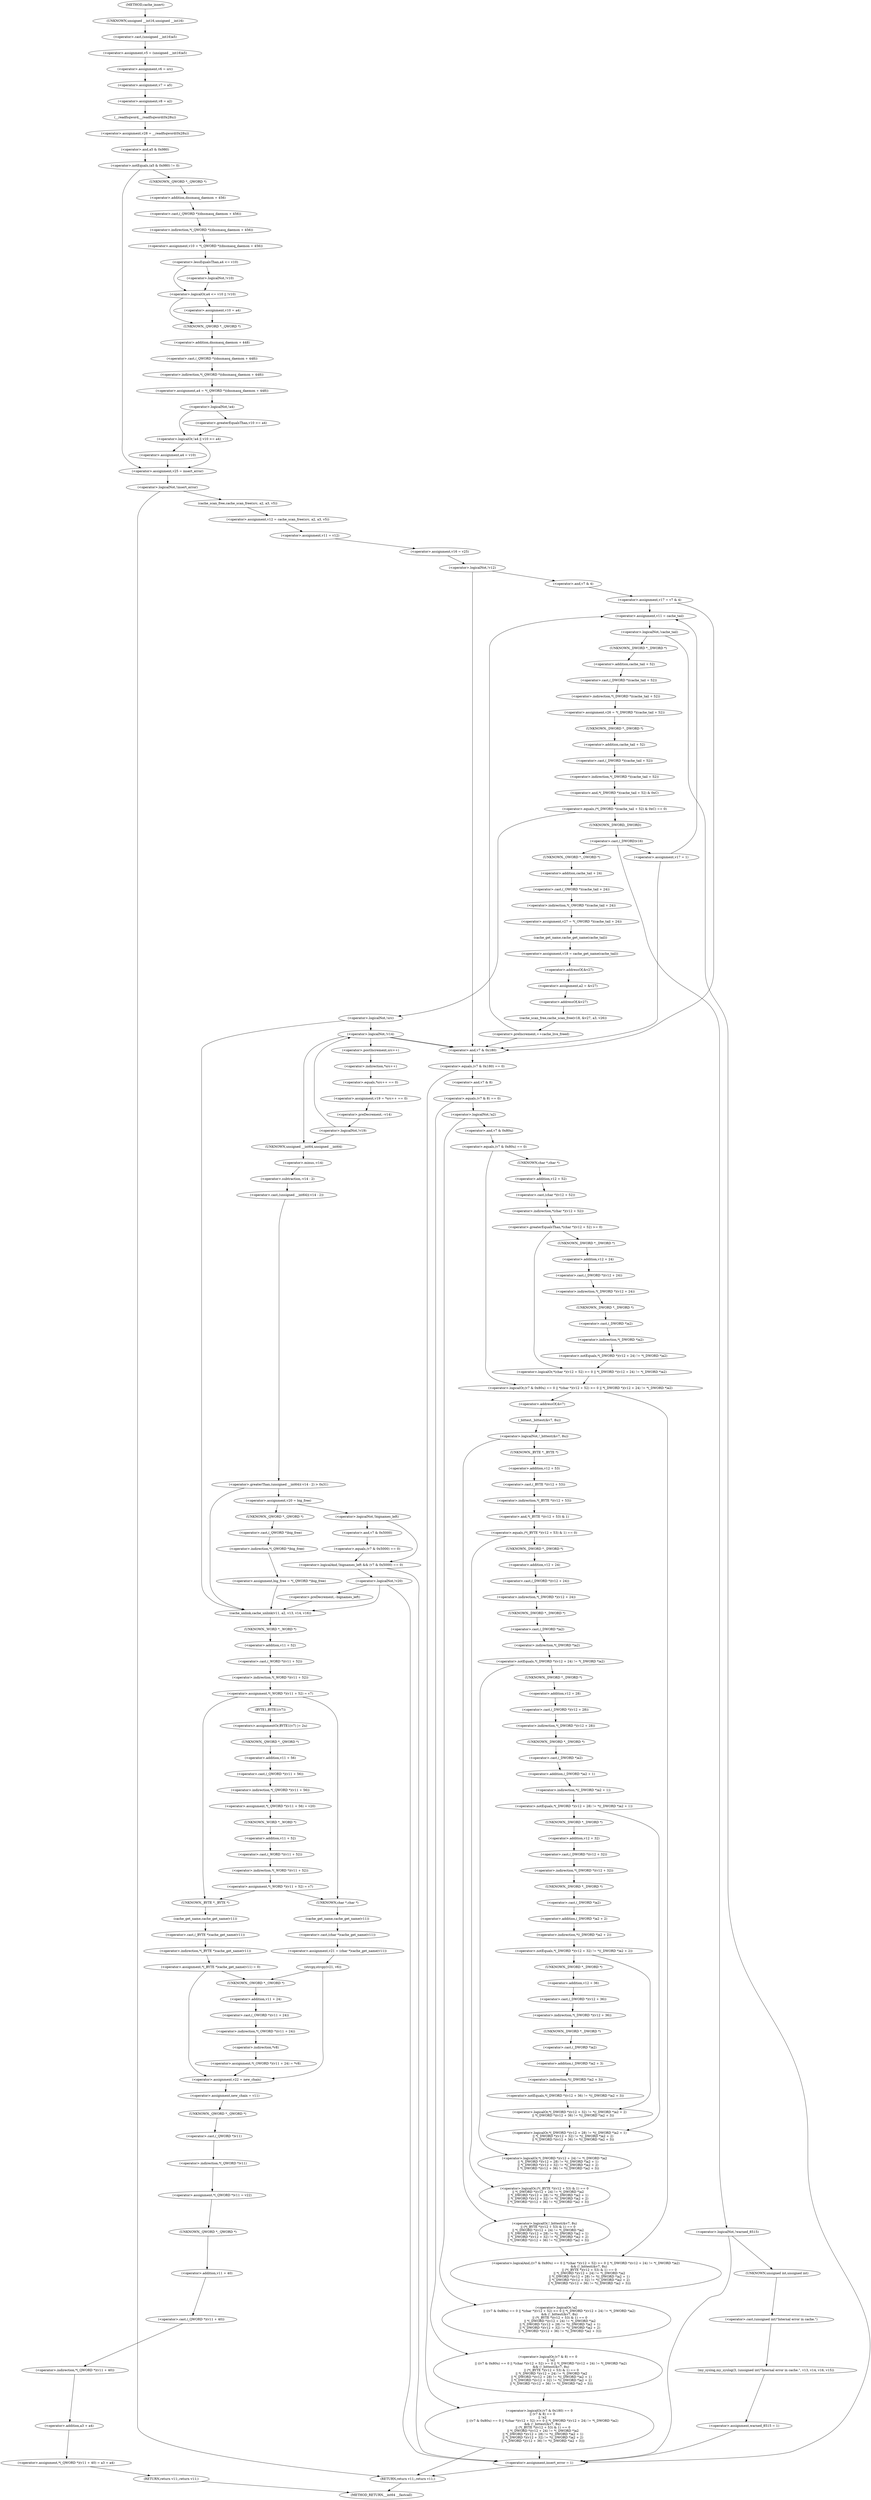 digraph cache_insert {  
"1000150" [label = "(<operator>.assignment,v5 = (unsigned __int16)a5)" ]
"1000152" [label = "(<operator>.cast,(unsigned __int16)a5)" ]
"1000153" [label = "(UNKNOWN,unsigned __int16,unsigned __int16)" ]
"1000155" [label = "(<operator>.assignment,v6 = src)" ]
"1000158" [label = "(<operator>.assignment,v7 = a5)" ]
"1000161" [label = "(<operator>.assignment,v8 = a2)" ]
"1000164" [label = "(<operator>.assignment,v28 = __readfsqword(0x28u))" ]
"1000166" [label = "(__readfsqword,__readfsqword(0x28u))" ]
"1000169" [label = "(<operator>.notEquals,(a5 & 0x980) != 0)" ]
"1000170" [label = "(<operator>.and,a5 & 0x980)" ]
"1000175" [label = "(<operator>.assignment,v10 = *(_QWORD *)(dnsmasq_daemon + 456))" ]
"1000177" [label = "(<operator>.indirection,*(_QWORD *)(dnsmasq_daemon + 456))" ]
"1000178" [label = "(<operator>.cast,(_QWORD *)(dnsmasq_daemon + 456))" ]
"1000179" [label = "(UNKNOWN,_QWORD *,_QWORD *)" ]
"1000180" [label = "(<operator>.addition,dnsmasq_daemon + 456)" ]
"1000184" [label = "(<operator>.logicalOr,a4 <= v10 || !v10)" ]
"1000185" [label = "(<operator>.lessEqualsThan,a4 <= v10)" ]
"1000188" [label = "(<operator>.logicalNot,!v10)" ]
"1000190" [label = "(<operator>.assignment,v10 = a4)" ]
"1000193" [label = "(<operator>.assignment,a4 = *(_QWORD *)(dnsmasq_daemon + 448))" ]
"1000195" [label = "(<operator>.indirection,*(_QWORD *)(dnsmasq_daemon + 448))" ]
"1000196" [label = "(<operator>.cast,(_QWORD *)(dnsmasq_daemon + 448))" ]
"1000197" [label = "(UNKNOWN,_QWORD *,_QWORD *)" ]
"1000198" [label = "(<operator>.addition,dnsmasq_daemon + 448)" ]
"1000202" [label = "(<operator>.logicalOr,!a4 || v10 >= a4)" ]
"1000203" [label = "(<operator>.logicalNot,!a4)" ]
"1000205" [label = "(<operator>.greaterEqualsThan,v10 >= a4)" ]
"1000208" [label = "(<operator>.assignment,a4 = v10)" ]
"1000212" [label = "(<operator>.assignment,v25 = insert_error)" ]
"1000216" [label = "(<operator>.logicalNot,!insert_error)" ]
"1000219" [label = "(<operator>.assignment,v12 = cache_scan_free(src, a2, a3, v5))" ]
"1000221" [label = "(cache_scan_free,cache_scan_free(src, a2, a3, v5))" ]
"1000226" [label = "(<operator>.assignment,v11 = v12)" ]
"1000229" [label = "(<operator>.assignment,v16 = v25)" ]
"1000233" [label = "(<operator>.logicalNot,!v12)" ]
"1000236" [label = "(<operator>.assignment,v17 = v7 & 4)" ]
"1000238" [label = "(<operator>.and,v7 & 4)" ]
"1000244" [label = "(<operator>.assignment,v11 = cache_tail)" ]
"1000248" [label = "(<operator>.logicalNot,!cache_tail)" ]
"1000251" [label = "(<operator>.assignment,v26 = *(_DWORD *)(cache_tail + 52))" ]
"1000253" [label = "(<operator>.indirection,*(_DWORD *)(cache_tail + 52))" ]
"1000254" [label = "(<operator>.cast,(_DWORD *)(cache_tail + 52))" ]
"1000255" [label = "(UNKNOWN,_DWORD *,_DWORD *)" ]
"1000256" [label = "(<operator>.addition,cache_tail + 52)" ]
"1000260" [label = "(<operator>.equals,(*(_DWORD *)(cache_tail + 52) & 0xC) == 0)" ]
"1000261" [label = "(<operator>.and,*(_DWORD *)(cache_tail + 52) & 0xC)" ]
"1000262" [label = "(<operator>.indirection,*(_DWORD *)(cache_tail + 52))" ]
"1000263" [label = "(<operator>.cast,(_DWORD *)(cache_tail + 52))" ]
"1000264" [label = "(UNKNOWN,_DWORD *,_DWORD *)" ]
"1000265" [label = "(<operator>.addition,cache_tail + 52)" ]
"1000272" [label = "(<operator>.logicalNot,!src)" ]
"1000279" [label = "(<operator>.logicalNot,!v14)" ]
"1000282" [label = "(<operator>.assignment,v19 = *src++ == 0)" ]
"1000284" [label = "(<operator>.equals,*src++ == 0)" ]
"1000285" [label = "(<operator>.indirection,*src++)" ]
"1000286" [label = "(<operator>.postIncrement,src++)" ]
"1000289" [label = "(<operator>.preDecrement,--v14)" ]
"1000291" [label = "(<operator>.logicalNot,!v19)" ]
"1000294" [label = "(<operator>.greaterThan,(unsigned __int64)(-v14 - 2) > 0x31)" ]
"1000295" [label = "(<operator>.cast,(unsigned __int64)(-v14 - 2))" ]
"1000296" [label = "(UNKNOWN,unsigned __int64,unsigned __int64)" ]
"1000297" [label = "(<operator>.subtraction,-v14 - 2)" ]
"1000298" [label = "(<operator>.minus,-v14)" ]
"1000303" [label = "(<operator>.assignment,v20 = big_free)" ]
"1000309" [label = "(<operator>.assignment,big_free = *(_QWORD *)big_free)" ]
"1000311" [label = "(<operator>.indirection,*(_QWORD *)big_free)" ]
"1000312" [label = "(<operator>.cast,(_QWORD *)big_free)" ]
"1000313" [label = "(UNKNOWN,_QWORD *,_QWORD *)" ]
"1000318" [label = "(<operator>.logicalAnd,!bignames_left && (v7 & 0x5000) == 0)" ]
"1000319" [label = "(<operator>.logicalNot,!bignames_left)" ]
"1000321" [label = "(<operator>.equals,(v7 & 0x5000) == 0)" ]
"1000322" [label = "(<operator>.and,v7 & 0x5000)" ]
"1000328" [label = "(<operator>.logicalNot,!v20)" ]
"1000333" [label = "(<operator>.preDecrement,--bignames_left)" ]
"1000339" [label = "(cache_unlink,cache_unlink(v11, a2, v13, v14, v16))" ]
"1000345" [label = "(<operator>.assignment,*(_WORD *)(v11 + 52) = v7)" ]
"1000346" [label = "(<operator>.indirection,*(_WORD *)(v11 + 52))" ]
"1000347" [label = "(<operator>.cast,(_WORD *)(v11 + 52))" ]
"1000348" [label = "(UNKNOWN,_WORD *,_WORD *)" ]
"1000349" [label = "(<operator>.addition,v11 + 52)" ]
"1000356" [label = "(<operators>.assignmentOr,BYTE1(v7) |= 2u)" ]
"1000357" [label = "(BYTE1,BYTE1(v7))" ]
"1000360" [label = "(<operator>.assignment,*(_QWORD *)(v11 + 56) = v20)" ]
"1000361" [label = "(<operator>.indirection,*(_QWORD *)(v11 + 56))" ]
"1000362" [label = "(<operator>.cast,(_QWORD *)(v11 + 56))" ]
"1000363" [label = "(UNKNOWN,_QWORD *,_QWORD *)" ]
"1000364" [label = "(<operator>.addition,v11 + 56)" ]
"1000368" [label = "(<operator>.assignment,*(_WORD *)(v11 + 52) = v7)" ]
"1000369" [label = "(<operator>.indirection,*(_WORD *)(v11 + 52))" ]
"1000370" [label = "(<operator>.cast,(_WORD *)(v11 + 52))" ]
"1000371" [label = "(UNKNOWN,_WORD *,_WORD *)" ]
"1000372" [label = "(<operator>.addition,v11 + 52)" ]
"1000379" [label = "(<operator>.assignment,v21 = (char *)cache_get_name(v11))" ]
"1000381" [label = "(<operator>.cast,(char *)cache_get_name(v11))" ]
"1000382" [label = "(UNKNOWN,char *,char *)" ]
"1000383" [label = "(cache_get_name,cache_get_name(v11))" ]
"1000385" [label = "(strcpy,strcpy(v21, v6))" ]
"1000390" [label = "(<operator>.assignment,*(_BYTE *)cache_get_name(v11) = 0)" ]
"1000391" [label = "(<operator>.indirection,*(_BYTE *)cache_get_name(v11))" ]
"1000392" [label = "(<operator>.cast,(_BYTE *)cache_get_name(v11))" ]
"1000393" [label = "(UNKNOWN,_BYTE *,_BYTE *)" ]
"1000394" [label = "(cache_get_name,cache_get_name(v11))" ]
"1000399" [label = "(<operator>.assignment,*(_OWORD *)(v11 + 24) = *v8)" ]
"1000400" [label = "(<operator>.indirection,*(_OWORD *)(v11 + 24))" ]
"1000401" [label = "(<operator>.cast,(_OWORD *)(v11 + 24))" ]
"1000402" [label = "(UNKNOWN,_OWORD *,_OWORD *)" ]
"1000403" [label = "(<operator>.addition,v11 + 24)" ]
"1000406" [label = "(<operator>.indirection,*v8)" ]
"1000408" [label = "(<operator>.assignment,v22 = new_chain)" ]
"1000411" [label = "(<operator>.assignment,new_chain = v11)" ]
"1000414" [label = "(<operator>.assignment,*(_QWORD *)v11 = v22)" ]
"1000415" [label = "(<operator>.indirection,*(_QWORD *)v11)" ]
"1000416" [label = "(<operator>.cast,(_QWORD *)v11)" ]
"1000417" [label = "(UNKNOWN,_QWORD *,_QWORD *)" ]
"1000420" [label = "(<operator>.assignment,*(_QWORD *)(v11 + 40) = a3 + a4)" ]
"1000421" [label = "(<operator>.indirection,*(_QWORD *)(v11 + 40))" ]
"1000422" [label = "(<operator>.cast,(_QWORD *)(v11 + 40))" ]
"1000423" [label = "(UNKNOWN,_QWORD *,_QWORD *)" ]
"1000424" [label = "(<operator>.addition,v11 + 40)" ]
"1000427" [label = "(<operator>.addition,a3 + a4)" ]
"1000430" [label = "(RETURN,return v11;,return v11;)" ]
"1000433" [label = "(<operator>.cast,(_DWORD)v16)" ]
"1000434" [label = "(UNKNOWN,_DWORD,_DWORD)" ]
"1000438" [label = "(<operator>.logicalNot,!warned_8515)" ]
"1000441" [label = "(my_syslog,my_syslog(3, (unsigned int)\"Internal error in cache.\", v13, v14, v16, v15))" ]
"1000443" [label = "(<operator>.cast,(unsigned int)\"Internal error in cache.\")" ]
"1000444" [label = "(UNKNOWN,unsigned int,unsigned int)" ]
"1000450" [label = "(<operator>.assignment,warned_8515 = 1)" ]
"1000457" [label = "(<operator>.assignment,v27 = *(_OWORD *)(cache_tail + 24))" ]
"1000459" [label = "(<operator>.indirection,*(_OWORD *)(cache_tail + 24))" ]
"1000460" [label = "(<operator>.cast,(_OWORD *)(cache_tail + 24))" ]
"1000461" [label = "(UNKNOWN,_OWORD *,_OWORD *)" ]
"1000462" [label = "(<operator>.addition,cache_tail + 24)" ]
"1000465" [label = "(<operator>.assignment,v18 = cache_get_name(cache_tail))" ]
"1000467" [label = "(cache_get_name,cache_get_name(cache_tail))" ]
"1000469" [label = "(<operator>.assignment,a2 = &v27)" ]
"1000471" [label = "(<operator>.addressOf,&v27)" ]
"1000473" [label = "(cache_scan_free,cache_scan_free(v18, &v27, a3, v26))" ]
"1000475" [label = "(<operator>.addressOf,&v27)" ]
"1000479" [label = "(<operator>.preIncrement,++cache_live_freed)" ]
"1000486" [label = "(<operator>.assignment,v17 = 1)" ]
"1000490" [label = "(<operator>.logicalOr,(v7 & 0x180) == 0\n      || (v7 & 8) == 0\n      || !a2\n      || ((v7 & 0x80u) == 0 || *(char *)(v12 + 52) >= 0 || *(_DWORD *)(v12 + 24) != *(_DWORD *)a2)\n      && (!_bittest(&v7, 8u)\n       || (*(_BYTE *)(v12 + 53) & 1) == 0\n       || *(_DWORD *)(v12 + 24) != *(_DWORD *)a2\n       || *(_DWORD *)(v12 + 28) != *((_DWORD *)a2 + 1)\n       || *(_DWORD *)(v12 + 32) != *((_DWORD *)a2 + 2)\n       || *(_DWORD *)(v12 + 36) != *((_DWORD *)a2 + 3)))" ]
"1000491" [label = "(<operator>.equals,(v7 & 0x180) == 0)" ]
"1000492" [label = "(<operator>.and,v7 & 0x180)" ]
"1000496" [label = "(<operator>.logicalOr,(v7 & 8) == 0\n      || !a2\n      || ((v7 & 0x80u) == 0 || *(char *)(v12 + 52) >= 0 || *(_DWORD *)(v12 + 24) != *(_DWORD *)a2)\n      && (!_bittest(&v7, 8u)\n       || (*(_BYTE *)(v12 + 53) & 1) == 0\n       || *(_DWORD *)(v12 + 24) != *(_DWORD *)a2\n       || *(_DWORD *)(v12 + 28) != *((_DWORD *)a2 + 1)\n       || *(_DWORD *)(v12 + 32) != *((_DWORD *)a2 + 2)\n       || *(_DWORD *)(v12 + 36) != *((_DWORD *)a2 + 3)))" ]
"1000497" [label = "(<operator>.equals,(v7 & 8) == 0)" ]
"1000498" [label = "(<operator>.and,v7 & 8)" ]
"1000502" [label = "(<operator>.logicalOr,!a2\n      || ((v7 & 0x80u) == 0 || *(char *)(v12 + 52) >= 0 || *(_DWORD *)(v12 + 24) != *(_DWORD *)a2)\n      && (!_bittest(&v7, 8u)\n       || (*(_BYTE *)(v12 + 53) & 1) == 0\n       || *(_DWORD *)(v12 + 24) != *(_DWORD *)a2\n       || *(_DWORD *)(v12 + 28) != *((_DWORD *)a2 + 1)\n       || *(_DWORD *)(v12 + 32) != *((_DWORD *)a2 + 2)\n       || *(_DWORD *)(v12 + 36) != *((_DWORD *)a2 + 3)))" ]
"1000503" [label = "(<operator>.logicalNot,!a2)" ]
"1000505" [label = "(<operator>.logicalAnd,((v7 & 0x80u) == 0 || *(char *)(v12 + 52) >= 0 || *(_DWORD *)(v12 + 24) != *(_DWORD *)a2)\n      && (!_bittest(&v7, 8u)\n       || (*(_BYTE *)(v12 + 53) & 1) == 0\n       || *(_DWORD *)(v12 + 24) != *(_DWORD *)a2\n       || *(_DWORD *)(v12 + 28) != *((_DWORD *)a2 + 1)\n       || *(_DWORD *)(v12 + 32) != *((_DWORD *)a2 + 2)\n       || *(_DWORD *)(v12 + 36) != *((_DWORD *)a2 + 3)))" ]
"1000506" [label = "(<operator>.logicalOr,(v7 & 0x80u) == 0 || *(char *)(v12 + 52) >= 0 || *(_DWORD *)(v12 + 24) != *(_DWORD *)a2)" ]
"1000507" [label = "(<operator>.equals,(v7 & 0x80u) == 0)" ]
"1000508" [label = "(<operator>.and,v7 & 0x80u)" ]
"1000512" [label = "(<operator>.logicalOr,*(char *)(v12 + 52) >= 0 || *(_DWORD *)(v12 + 24) != *(_DWORD *)a2)" ]
"1000513" [label = "(<operator>.greaterEqualsThan,*(char *)(v12 + 52) >= 0)" ]
"1000514" [label = "(<operator>.indirection,*(char *)(v12 + 52))" ]
"1000515" [label = "(<operator>.cast,(char *)(v12 + 52))" ]
"1000516" [label = "(UNKNOWN,char *,char *)" ]
"1000517" [label = "(<operator>.addition,v12 + 52)" ]
"1000521" [label = "(<operator>.notEquals,*(_DWORD *)(v12 + 24) != *(_DWORD *)a2)" ]
"1000522" [label = "(<operator>.indirection,*(_DWORD *)(v12 + 24))" ]
"1000523" [label = "(<operator>.cast,(_DWORD *)(v12 + 24))" ]
"1000524" [label = "(UNKNOWN,_DWORD *,_DWORD *)" ]
"1000525" [label = "(<operator>.addition,v12 + 24)" ]
"1000528" [label = "(<operator>.indirection,*(_DWORD *)a2)" ]
"1000529" [label = "(<operator>.cast,(_DWORD *)a2)" ]
"1000530" [label = "(UNKNOWN,_DWORD *,_DWORD *)" ]
"1000532" [label = "(<operator>.logicalOr,!_bittest(&v7, 8u)\n       || (*(_BYTE *)(v12 + 53) & 1) == 0\n       || *(_DWORD *)(v12 + 24) != *(_DWORD *)a2\n       || *(_DWORD *)(v12 + 28) != *((_DWORD *)a2 + 1)\n       || *(_DWORD *)(v12 + 32) != *((_DWORD *)a2 + 2)\n       || *(_DWORD *)(v12 + 36) != *((_DWORD *)a2 + 3))" ]
"1000533" [label = "(<operator>.logicalNot,!_bittest(&v7, 8u))" ]
"1000534" [label = "(_bittest,_bittest(&v7, 8u))" ]
"1000535" [label = "(<operator>.addressOf,&v7)" ]
"1000538" [label = "(<operator>.logicalOr,(*(_BYTE *)(v12 + 53) & 1) == 0\n       || *(_DWORD *)(v12 + 24) != *(_DWORD *)a2\n       || *(_DWORD *)(v12 + 28) != *((_DWORD *)a2 + 1)\n       || *(_DWORD *)(v12 + 32) != *((_DWORD *)a2 + 2)\n       || *(_DWORD *)(v12 + 36) != *((_DWORD *)a2 + 3))" ]
"1000539" [label = "(<operator>.equals,(*(_BYTE *)(v12 + 53) & 1) == 0)" ]
"1000540" [label = "(<operator>.and,*(_BYTE *)(v12 + 53) & 1)" ]
"1000541" [label = "(<operator>.indirection,*(_BYTE *)(v12 + 53))" ]
"1000542" [label = "(<operator>.cast,(_BYTE *)(v12 + 53))" ]
"1000543" [label = "(UNKNOWN,_BYTE *,_BYTE *)" ]
"1000544" [label = "(<operator>.addition,v12 + 53)" ]
"1000549" [label = "(<operator>.logicalOr,*(_DWORD *)(v12 + 24) != *(_DWORD *)a2\n       || *(_DWORD *)(v12 + 28) != *((_DWORD *)a2 + 1)\n       || *(_DWORD *)(v12 + 32) != *((_DWORD *)a2 + 2)\n       || *(_DWORD *)(v12 + 36) != *((_DWORD *)a2 + 3))" ]
"1000550" [label = "(<operator>.notEquals,*(_DWORD *)(v12 + 24) != *(_DWORD *)a2)" ]
"1000551" [label = "(<operator>.indirection,*(_DWORD *)(v12 + 24))" ]
"1000552" [label = "(<operator>.cast,(_DWORD *)(v12 + 24))" ]
"1000553" [label = "(UNKNOWN,_DWORD *,_DWORD *)" ]
"1000554" [label = "(<operator>.addition,v12 + 24)" ]
"1000557" [label = "(<operator>.indirection,*(_DWORD *)a2)" ]
"1000558" [label = "(<operator>.cast,(_DWORD *)a2)" ]
"1000559" [label = "(UNKNOWN,_DWORD *,_DWORD *)" ]
"1000561" [label = "(<operator>.logicalOr,*(_DWORD *)(v12 + 28) != *((_DWORD *)a2 + 1)\n       || *(_DWORD *)(v12 + 32) != *((_DWORD *)a2 + 2)\n       || *(_DWORD *)(v12 + 36) != *((_DWORD *)a2 + 3))" ]
"1000562" [label = "(<operator>.notEquals,*(_DWORD *)(v12 + 28) != *((_DWORD *)a2 + 1))" ]
"1000563" [label = "(<operator>.indirection,*(_DWORD *)(v12 + 28))" ]
"1000564" [label = "(<operator>.cast,(_DWORD *)(v12 + 28))" ]
"1000565" [label = "(UNKNOWN,_DWORD *,_DWORD *)" ]
"1000566" [label = "(<operator>.addition,v12 + 28)" ]
"1000569" [label = "(<operator>.indirection,*((_DWORD *)a2 + 1))" ]
"1000570" [label = "(<operator>.addition,(_DWORD *)a2 + 1)" ]
"1000571" [label = "(<operator>.cast,(_DWORD *)a2)" ]
"1000572" [label = "(UNKNOWN,_DWORD *,_DWORD *)" ]
"1000575" [label = "(<operator>.logicalOr,*(_DWORD *)(v12 + 32) != *((_DWORD *)a2 + 2)\n       || *(_DWORD *)(v12 + 36) != *((_DWORD *)a2 + 3))" ]
"1000576" [label = "(<operator>.notEquals,*(_DWORD *)(v12 + 32) != *((_DWORD *)a2 + 2))" ]
"1000577" [label = "(<operator>.indirection,*(_DWORD *)(v12 + 32))" ]
"1000578" [label = "(<operator>.cast,(_DWORD *)(v12 + 32))" ]
"1000579" [label = "(UNKNOWN,_DWORD *,_DWORD *)" ]
"1000580" [label = "(<operator>.addition,v12 + 32)" ]
"1000583" [label = "(<operator>.indirection,*((_DWORD *)a2 + 2))" ]
"1000584" [label = "(<operator>.addition,(_DWORD *)a2 + 2)" ]
"1000585" [label = "(<operator>.cast,(_DWORD *)a2)" ]
"1000586" [label = "(UNKNOWN,_DWORD *,_DWORD *)" ]
"1000589" [label = "(<operator>.notEquals,*(_DWORD *)(v12 + 36) != *((_DWORD *)a2 + 3))" ]
"1000590" [label = "(<operator>.indirection,*(_DWORD *)(v12 + 36))" ]
"1000591" [label = "(<operator>.cast,(_DWORD *)(v12 + 36))" ]
"1000592" [label = "(UNKNOWN,_DWORD *,_DWORD *)" ]
"1000593" [label = "(<operator>.addition,v12 + 36)" ]
"1000596" [label = "(<operator>.indirection,*((_DWORD *)a2 + 3))" ]
"1000597" [label = "(<operator>.addition,(_DWORD *)a2 + 3)" ]
"1000598" [label = "(<operator>.cast,(_DWORD *)a2)" ]
"1000599" [label = "(UNKNOWN,_DWORD *,_DWORD *)" ]
"1000604" [label = "(<operator>.assignment,insert_error = 1)" ]
"1000608" [label = "(RETURN,return v11;,return v11;)" ]
"1000122" [label = "(METHOD,cache_insert)" ]
"1000610" [label = "(METHOD_RETURN,__int64 __fastcall)" ]
  "1000150" -> "1000155" 
  "1000152" -> "1000150" 
  "1000153" -> "1000152" 
  "1000155" -> "1000158" 
  "1000158" -> "1000161" 
  "1000161" -> "1000166" 
  "1000164" -> "1000170" 
  "1000166" -> "1000164" 
  "1000169" -> "1000179" 
  "1000169" -> "1000212" 
  "1000170" -> "1000169" 
  "1000175" -> "1000185" 
  "1000177" -> "1000175" 
  "1000178" -> "1000177" 
  "1000179" -> "1000180" 
  "1000180" -> "1000178" 
  "1000184" -> "1000190" 
  "1000184" -> "1000197" 
  "1000185" -> "1000184" 
  "1000185" -> "1000188" 
  "1000188" -> "1000184" 
  "1000190" -> "1000197" 
  "1000193" -> "1000203" 
  "1000195" -> "1000193" 
  "1000196" -> "1000195" 
  "1000197" -> "1000198" 
  "1000198" -> "1000196" 
  "1000202" -> "1000208" 
  "1000202" -> "1000212" 
  "1000203" -> "1000202" 
  "1000203" -> "1000205" 
  "1000205" -> "1000202" 
  "1000208" -> "1000212" 
  "1000212" -> "1000216" 
  "1000216" -> "1000221" 
  "1000216" -> "1000608" 
  "1000219" -> "1000226" 
  "1000221" -> "1000219" 
  "1000226" -> "1000229" 
  "1000229" -> "1000233" 
  "1000233" -> "1000238" 
  "1000233" -> "1000492" 
  "1000236" -> "1000244" 
  "1000236" -> "1000492" 
  "1000238" -> "1000236" 
  "1000244" -> "1000248" 
  "1000248" -> "1000604" 
  "1000248" -> "1000255" 
  "1000251" -> "1000264" 
  "1000253" -> "1000251" 
  "1000254" -> "1000253" 
  "1000255" -> "1000256" 
  "1000256" -> "1000254" 
  "1000260" -> "1000434" 
  "1000260" -> "1000272" 
  "1000261" -> "1000260" 
  "1000262" -> "1000261" 
  "1000263" -> "1000262" 
  "1000264" -> "1000265" 
  "1000265" -> "1000263" 
  "1000272" -> "1000339" 
  "1000272" -> "1000279" 
  "1000279" -> "1000296" 
  "1000279" -> "1000492" 
  "1000279" -> "1000492" 
  "1000279" -> "1000286" 
  "1000282" -> "1000289" 
  "1000284" -> "1000282" 
  "1000285" -> "1000284" 
  "1000286" -> "1000285" 
  "1000289" -> "1000291" 
  "1000291" -> "1000296" 
  "1000291" -> "1000279" 
  "1000294" -> "1000303" 
  "1000294" -> "1000339" 
  "1000295" -> "1000294" 
  "1000296" -> "1000298" 
  "1000297" -> "1000295" 
  "1000298" -> "1000297" 
  "1000303" -> "1000313" 
  "1000303" -> "1000319" 
  "1000309" -> "1000339" 
  "1000311" -> "1000309" 
  "1000312" -> "1000311" 
  "1000313" -> "1000312" 
  "1000318" -> "1000604" 
  "1000318" -> "1000328" 
  "1000319" -> "1000318" 
  "1000319" -> "1000322" 
  "1000321" -> "1000318" 
  "1000322" -> "1000321" 
  "1000328" -> "1000604" 
  "1000328" -> "1000333" 
  "1000328" -> "1000339" 
  "1000333" -> "1000339" 
  "1000339" -> "1000348" 
  "1000345" -> "1000357" 
  "1000345" -> "1000393" 
  "1000345" -> "1000382" 
  "1000346" -> "1000345" 
  "1000347" -> "1000346" 
  "1000348" -> "1000349" 
  "1000349" -> "1000347" 
  "1000356" -> "1000363" 
  "1000357" -> "1000356" 
  "1000360" -> "1000371" 
  "1000361" -> "1000360" 
  "1000362" -> "1000361" 
  "1000363" -> "1000364" 
  "1000364" -> "1000362" 
  "1000368" -> "1000393" 
  "1000368" -> "1000382" 
  "1000369" -> "1000368" 
  "1000370" -> "1000369" 
  "1000371" -> "1000372" 
  "1000372" -> "1000370" 
  "1000379" -> "1000385" 
  "1000381" -> "1000379" 
  "1000382" -> "1000383" 
  "1000383" -> "1000381" 
  "1000385" -> "1000402" 
  "1000385" -> "1000408" 
  "1000390" -> "1000402" 
  "1000390" -> "1000408" 
  "1000391" -> "1000390" 
  "1000392" -> "1000391" 
  "1000393" -> "1000394" 
  "1000394" -> "1000392" 
  "1000399" -> "1000408" 
  "1000400" -> "1000406" 
  "1000401" -> "1000400" 
  "1000402" -> "1000403" 
  "1000403" -> "1000401" 
  "1000406" -> "1000399" 
  "1000408" -> "1000411" 
  "1000411" -> "1000417" 
  "1000414" -> "1000423" 
  "1000415" -> "1000414" 
  "1000416" -> "1000415" 
  "1000417" -> "1000416" 
  "1000420" -> "1000430" 
  "1000421" -> "1000427" 
  "1000422" -> "1000421" 
  "1000423" -> "1000424" 
  "1000424" -> "1000422" 
  "1000427" -> "1000420" 
  "1000430" -> "1000610" 
  "1000433" -> "1000438" 
  "1000433" -> "1000461" 
  "1000433" -> "1000486" 
  "1000434" -> "1000433" 
  "1000438" -> "1000444" 
  "1000438" -> "1000604" 
  "1000441" -> "1000450" 
  "1000443" -> "1000441" 
  "1000444" -> "1000443" 
  "1000450" -> "1000604" 
  "1000457" -> "1000467" 
  "1000459" -> "1000457" 
  "1000460" -> "1000459" 
  "1000461" -> "1000462" 
  "1000462" -> "1000460" 
  "1000465" -> "1000471" 
  "1000467" -> "1000465" 
  "1000469" -> "1000475" 
  "1000471" -> "1000469" 
  "1000473" -> "1000479" 
  "1000475" -> "1000473" 
  "1000479" -> "1000244" 
  "1000479" -> "1000492" 
  "1000486" -> "1000244" 
  "1000486" -> "1000492" 
  "1000490" -> "1000604" 
  "1000490" -> "1000608" 
  "1000491" -> "1000490" 
  "1000491" -> "1000498" 
  "1000492" -> "1000491" 
  "1000496" -> "1000490" 
  "1000497" -> "1000496" 
  "1000497" -> "1000503" 
  "1000498" -> "1000497" 
  "1000502" -> "1000496" 
  "1000503" -> "1000502" 
  "1000503" -> "1000508" 
  "1000505" -> "1000502" 
  "1000506" -> "1000505" 
  "1000506" -> "1000535" 
  "1000507" -> "1000516" 
  "1000507" -> "1000506" 
  "1000508" -> "1000507" 
  "1000512" -> "1000506" 
  "1000513" -> "1000524" 
  "1000513" -> "1000512" 
  "1000514" -> "1000513" 
  "1000515" -> "1000514" 
  "1000516" -> "1000517" 
  "1000517" -> "1000515" 
  "1000521" -> "1000512" 
  "1000522" -> "1000530" 
  "1000523" -> "1000522" 
  "1000524" -> "1000525" 
  "1000525" -> "1000523" 
  "1000528" -> "1000521" 
  "1000529" -> "1000528" 
  "1000530" -> "1000529" 
  "1000532" -> "1000505" 
  "1000533" -> "1000543" 
  "1000533" -> "1000532" 
  "1000534" -> "1000533" 
  "1000535" -> "1000534" 
  "1000538" -> "1000532" 
  "1000539" -> "1000553" 
  "1000539" -> "1000538" 
  "1000540" -> "1000539" 
  "1000541" -> "1000540" 
  "1000542" -> "1000541" 
  "1000543" -> "1000544" 
  "1000544" -> "1000542" 
  "1000549" -> "1000538" 
  "1000550" -> "1000565" 
  "1000550" -> "1000549" 
  "1000551" -> "1000559" 
  "1000552" -> "1000551" 
  "1000553" -> "1000554" 
  "1000554" -> "1000552" 
  "1000557" -> "1000550" 
  "1000558" -> "1000557" 
  "1000559" -> "1000558" 
  "1000561" -> "1000549" 
  "1000562" -> "1000579" 
  "1000562" -> "1000561" 
  "1000563" -> "1000572" 
  "1000564" -> "1000563" 
  "1000565" -> "1000566" 
  "1000566" -> "1000564" 
  "1000569" -> "1000562" 
  "1000570" -> "1000569" 
  "1000571" -> "1000570" 
  "1000572" -> "1000571" 
  "1000575" -> "1000561" 
  "1000576" -> "1000592" 
  "1000576" -> "1000575" 
  "1000577" -> "1000586" 
  "1000578" -> "1000577" 
  "1000579" -> "1000580" 
  "1000580" -> "1000578" 
  "1000583" -> "1000576" 
  "1000584" -> "1000583" 
  "1000585" -> "1000584" 
  "1000586" -> "1000585" 
  "1000589" -> "1000575" 
  "1000590" -> "1000599" 
  "1000591" -> "1000590" 
  "1000592" -> "1000593" 
  "1000593" -> "1000591" 
  "1000596" -> "1000589" 
  "1000597" -> "1000596" 
  "1000598" -> "1000597" 
  "1000599" -> "1000598" 
  "1000604" -> "1000608" 
  "1000608" -> "1000610" 
  "1000122" -> "1000153" 
}
